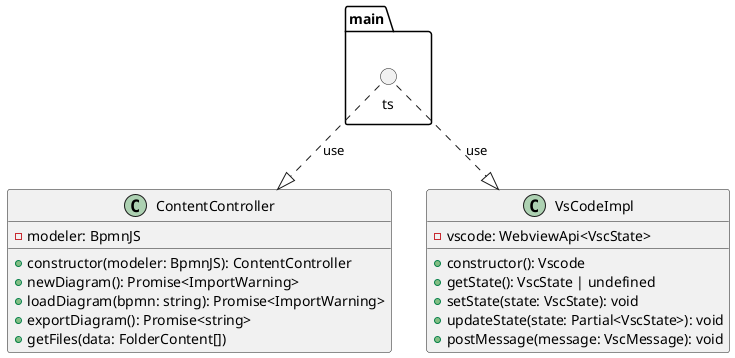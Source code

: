 @startuml

class ContentController {
    - modeler: BpmnJS
    + constructor(modeler: BpmnJS): ContentController
    + newDiagram(): Promise<ImportWarning>
    + loadDiagram(bpmn: string): Promise<ImportWarning>
    + exportDiagram(): Promise<string>
    + getFiles(data: FolderContent[])
}

class VsCodeImpl {
    - vscode: WebviewApi<VscState>
    + constructor(): Vscode
    + getState(): VscState | undefined
    + setState(state: VscState): void
    + updateState(state: Partial<VscState>): void
    + postMessage(message: VscMessage): void
}

circle main.ts

main.ts ..|> ContentController : use
main.ts ..|> VsCodeImpl : use

@enduml
